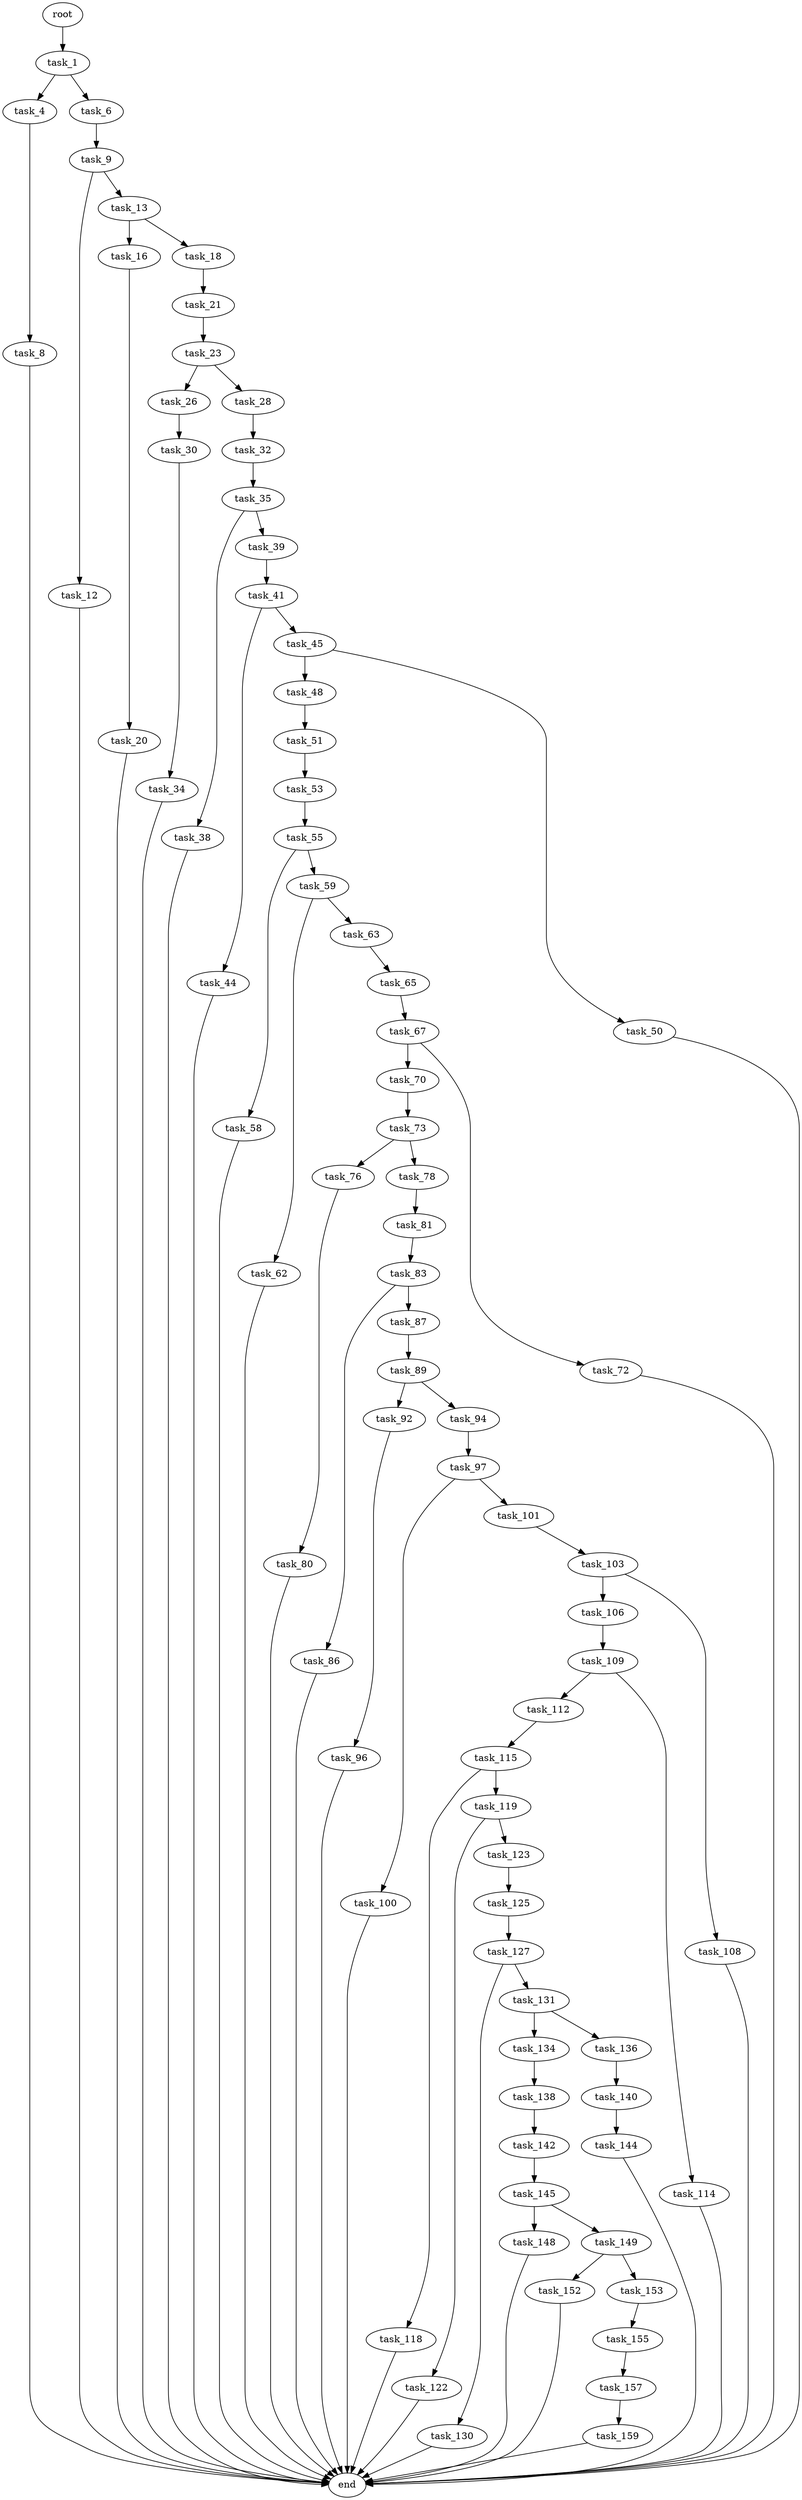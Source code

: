 digraph G {
  root [size="0.000000"];
  task_1 [size="68719476736.000000"];
  task_4 [size="3537727578.000000"];
  task_6 [size="810848929.000000"];
  task_8 [size="15916196774.000000"];
  task_9 [size="1285537854638.000000"];
  end [size="0.000000"];
  task_12 [size="140484482568.000000"];
  task_13 [size="1912757200.000000"];
  task_16 [size="91850522676.000000"];
  task_18 [size="871974188714.000000"];
  task_20 [size="1935049933.000000"];
  task_21 [size="8589934592.000000"];
  task_23 [size="549755813888.000000"];
  task_26 [size="68958008640.000000"];
  task_28 [size="1843492890.000000"];
  task_30 [size="3978732646.000000"];
  task_32 [size="49663510165.000000"];
  task_34 [size="81935152531.000000"];
  task_35 [size="68719476736.000000"];
  task_38 [size="13316529780.000000"];
  task_39 [size="1073741824000.000000"];
  task_41 [size="869514313310.000000"];
  task_44 [size="5799527591.000000"];
  task_45 [size="179396718031.000000"];
  task_48 [size="368293445632.000000"];
  task_50 [size="1198018621.000000"];
  task_51 [size="231928233984.000000"];
  task_53 [size="4171233243.000000"];
  task_55 [size="109332130640.000000"];
  task_58 [size="231928233984.000000"];
  task_59 [size="4023681396.000000"];
  task_62 [size="231928233984.000000"];
  task_63 [size="122728599323.000000"];
  task_65 [size="24485201080.000000"];
  task_67 [size="1073741824000.000000"];
  task_70 [size="30658904803.000000"];
  task_72 [size="25247010467.000000"];
  task_73 [size="29535329115.000000"];
  task_76 [size="368293445632.000000"];
  task_78 [size="207716605928.000000"];
  task_80 [size="8589934592.000000"];
  task_81 [size="19233106092.000000"];
  task_83 [size="964751635105.000000"];
  task_86 [size="383193811869.000000"];
  task_87 [size="19039338392.000000"];
  task_89 [size="20237548171.000000"];
  task_92 [size="106033780022.000000"];
  task_94 [size="15082647740.000000"];
  task_96 [size="28991029248.000000"];
  task_97 [size="8589934592.000000"];
  task_100 [size="134217728000.000000"];
  task_101 [size="231928233984.000000"];
  task_103 [size="1579243150.000000"];
  task_106 [size="68719476736.000000"];
  task_108 [size="1194267338.000000"];
  task_109 [size="577321940572.000000"];
  task_112 [size="309932247685.000000"];
  task_114 [size="199669323412.000000"];
  task_115 [size="15208301980.000000"];
  task_118 [size="1975422984.000000"];
  task_119 [size="41415782653.000000"];
  task_122 [size="97713076296.000000"];
  task_123 [size="507321359597.000000"];
  task_125 [size="6587362828.000000"];
  task_127 [size="78175090323.000000"];
  task_130 [size="782757789696.000000"];
  task_131 [size="3111979998.000000"];
  task_134 [size="179049376197.000000"];
  task_136 [size="549755813888.000000"];
  task_138 [size="1784452226.000000"];
  task_140 [size="368293445632.000000"];
  task_142 [size="2619498340.000000"];
  task_144 [size="1073741824000.000000"];
  task_145 [size="247807512420.000000"];
  task_148 [size="56839187014.000000"];
  task_149 [size="29013131418.000000"];
  task_152 [size="149351544324.000000"];
  task_153 [size="231928233984.000000"];
  task_155 [size="28991029248.000000"];
  task_157 [size="270017091279.000000"];
  task_159 [size="26068952222.000000"];

  root -> task_1 [size="1.000000"];
  task_1 -> task_4 [size="134217728.000000"];
  task_1 -> task_6 [size="134217728.000000"];
  task_4 -> task_8 [size="411041792.000000"];
  task_6 -> task_9 [size="33554432.000000"];
  task_8 -> end [size="1.000000"];
  task_9 -> task_12 [size="838860800.000000"];
  task_9 -> task_13 [size="838860800.000000"];
  task_12 -> end [size="1.000000"];
  task_13 -> task_16 [size="33554432.000000"];
  task_13 -> task_18 [size="33554432.000000"];
  task_16 -> task_20 [size="134217728.000000"];
  task_18 -> task_21 [size="679477248.000000"];
  task_20 -> end [size="1.000000"];
  task_21 -> task_23 [size="33554432.000000"];
  task_23 -> task_26 [size="536870912.000000"];
  task_23 -> task_28 [size="536870912.000000"];
  task_26 -> task_30 [size="134217728.000000"];
  task_28 -> task_32 [size="33554432.000000"];
  task_30 -> task_34 [size="75497472.000000"];
  task_32 -> task_35 [size="75497472.000000"];
  task_34 -> end [size="1.000000"];
  task_35 -> task_38 [size="134217728.000000"];
  task_35 -> task_39 [size="134217728.000000"];
  task_38 -> end [size="1.000000"];
  task_39 -> task_41 [size="838860800.000000"];
  task_41 -> task_44 [size="679477248.000000"];
  task_41 -> task_45 [size="679477248.000000"];
  task_44 -> end [size="1.000000"];
  task_45 -> task_48 [size="838860800.000000"];
  task_45 -> task_50 [size="838860800.000000"];
  task_48 -> task_51 [size="411041792.000000"];
  task_50 -> end [size="1.000000"];
  task_51 -> task_53 [size="301989888.000000"];
  task_53 -> task_55 [size="75497472.000000"];
  task_55 -> task_58 [size="301989888.000000"];
  task_55 -> task_59 [size="301989888.000000"];
  task_58 -> end [size="1.000000"];
  task_59 -> task_62 [size="301989888.000000"];
  task_59 -> task_63 [size="301989888.000000"];
  task_62 -> end [size="1.000000"];
  task_63 -> task_65 [size="301989888.000000"];
  task_65 -> task_67 [size="536870912.000000"];
  task_67 -> task_70 [size="838860800.000000"];
  task_67 -> task_72 [size="838860800.000000"];
  task_70 -> task_73 [size="679477248.000000"];
  task_72 -> end [size="1.000000"];
  task_73 -> task_76 [size="679477248.000000"];
  task_73 -> task_78 [size="679477248.000000"];
  task_76 -> task_80 [size="411041792.000000"];
  task_78 -> task_81 [size="536870912.000000"];
  task_80 -> end [size="1.000000"];
  task_81 -> task_83 [size="536870912.000000"];
  task_83 -> task_86 [size="679477248.000000"];
  task_83 -> task_87 [size="679477248.000000"];
  task_86 -> end [size="1.000000"];
  task_87 -> task_89 [size="536870912.000000"];
  task_89 -> task_92 [size="411041792.000000"];
  task_89 -> task_94 [size="411041792.000000"];
  task_92 -> task_96 [size="301989888.000000"];
  task_94 -> task_97 [size="33554432.000000"];
  task_96 -> end [size="1.000000"];
  task_97 -> task_100 [size="33554432.000000"];
  task_97 -> task_101 [size="33554432.000000"];
  task_100 -> end [size="1.000000"];
  task_101 -> task_103 [size="301989888.000000"];
  task_103 -> task_106 [size="33554432.000000"];
  task_103 -> task_108 [size="33554432.000000"];
  task_106 -> task_109 [size="134217728.000000"];
  task_108 -> end [size="1.000000"];
  task_109 -> task_112 [size="536870912.000000"];
  task_109 -> task_114 [size="536870912.000000"];
  task_112 -> task_115 [size="209715200.000000"];
  task_114 -> end [size="1.000000"];
  task_115 -> task_118 [size="536870912.000000"];
  task_115 -> task_119 [size="536870912.000000"];
  task_118 -> end [size="1.000000"];
  task_119 -> task_122 [size="838860800.000000"];
  task_119 -> task_123 [size="838860800.000000"];
  task_122 -> end [size="1.000000"];
  task_123 -> task_125 [size="411041792.000000"];
  task_125 -> task_127 [size="536870912.000000"];
  task_127 -> task_130 [size="75497472.000000"];
  task_127 -> task_131 [size="75497472.000000"];
  task_130 -> end [size="1.000000"];
  task_131 -> task_134 [size="301989888.000000"];
  task_131 -> task_136 [size="301989888.000000"];
  task_134 -> task_138 [size="679477248.000000"];
  task_136 -> task_140 [size="536870912.000000"];
  task_138 -> task_142 [size="134217728.000000"];
  task_140 -> task_144 [size="411041792.000000"];
  task_142 -> task_145 [size="75497472.000000"];
  task_144 -> end [size="1.000000"];
  task_145 -> task_148 [size="536870912.000000"];
  task_145 -> task_149 [size="536870912.000000"];
  task_148 -> end [size="1.000000"];
  task_149 -> task_152 [size="679477248.000000"];
  task_149 -> task_153 [size="679477248.000000"];
  task_152 -> end [size="1.000000"];
  task_153 -> task_155 [size="301989888.000000"];
  task_155 -> task_157 [size="75497472.000000"];
  task_157 -> task_159 [size="301989888.000000"];
  task_159 -> end [size="1.000000"];
}
